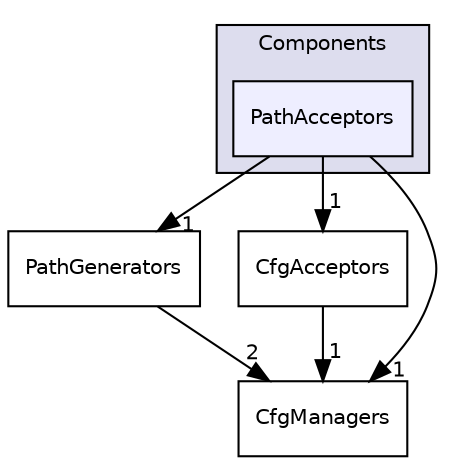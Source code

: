 digraph "PathAcceptors" {
  bgcolor=transparent;
  compound=true
  node [ fontsize="10", fontname="Helvetica"];
  edge [ labelfontsize="10", labelfontname="Helvetica"];
  subgraph clusterdir_c610c8504d46288da7634b3c0b18263f {
    graph [ bgcolor="#ddddee", pencolor="black", label="Components" fontname="Helvetica", fontsize="10", URL="dir_c610c8504d46288da7634b3c0b18263f.html"]
  dir_aef7ea82f56a18f93b18d37ba7d04517 [shape=box, label="PathAcceptors", style="filled", fillcolor="#eeeeff", pencolor="black", URL="dir_aef7ea82f56a18f93b18d37ba7d04517.html"];
  }
  dir_a36d4b9cf780842c0d7bde9aab4f5508 [shape=box label="PathGenerators" URL="dir_a36d4b9cf780842c0d7bde9aab4f5508.html"];
  dir_61ce964e4787681887a0c1db5215d23c [shape=box label="CfgAcceptors" URL="dir_61ce964e4787681887a0c1db5215d23c.html"];
  dir_287bd8835421f289733732cbaa0cab18 [shape=box label="CfgManagers" URL="dir_287bd8835421f289733732cbaa0cab18.html"];
  dir_aef7ea82f56a18f93b18d37ba7d04517->dir_a36d4b9cf780842c0d7bde9aab4f5508 [headlabel="1", labeldistance=1.5 headhref="dir_000015_000017.html"];
  dir_aef7ea82f56a18f93b18d37ba7d04517->dir_61ce964e4787681887a0c1db5215d23c [headlabel="1", labeldistance=1.5 headhref="dir_000015_000004.html"];
  dir_aef7ea82f56a18f93b18d37ba7d04517->dir_287bd8835421f289733732cbaa0cab18 [headlabel="1", labeldistance=1.5 headhref="dir_000015_000003.html"];
  dir_a36d4b9cf780842c0d7bde9aab4f5508->dir_287bd8835421f289733732cbaa0cab18 [headlabel="2", labeldistance=1.5 headhref="dir_000017_000003.html"];
  dir_61ce964e4787681887a0c1db5215d23c->dir_287bd8835421f289733732cbaa0cab18 [headlabel="1", labeldistance=1.5 headhref="dir_000004_000003.html"];
}
